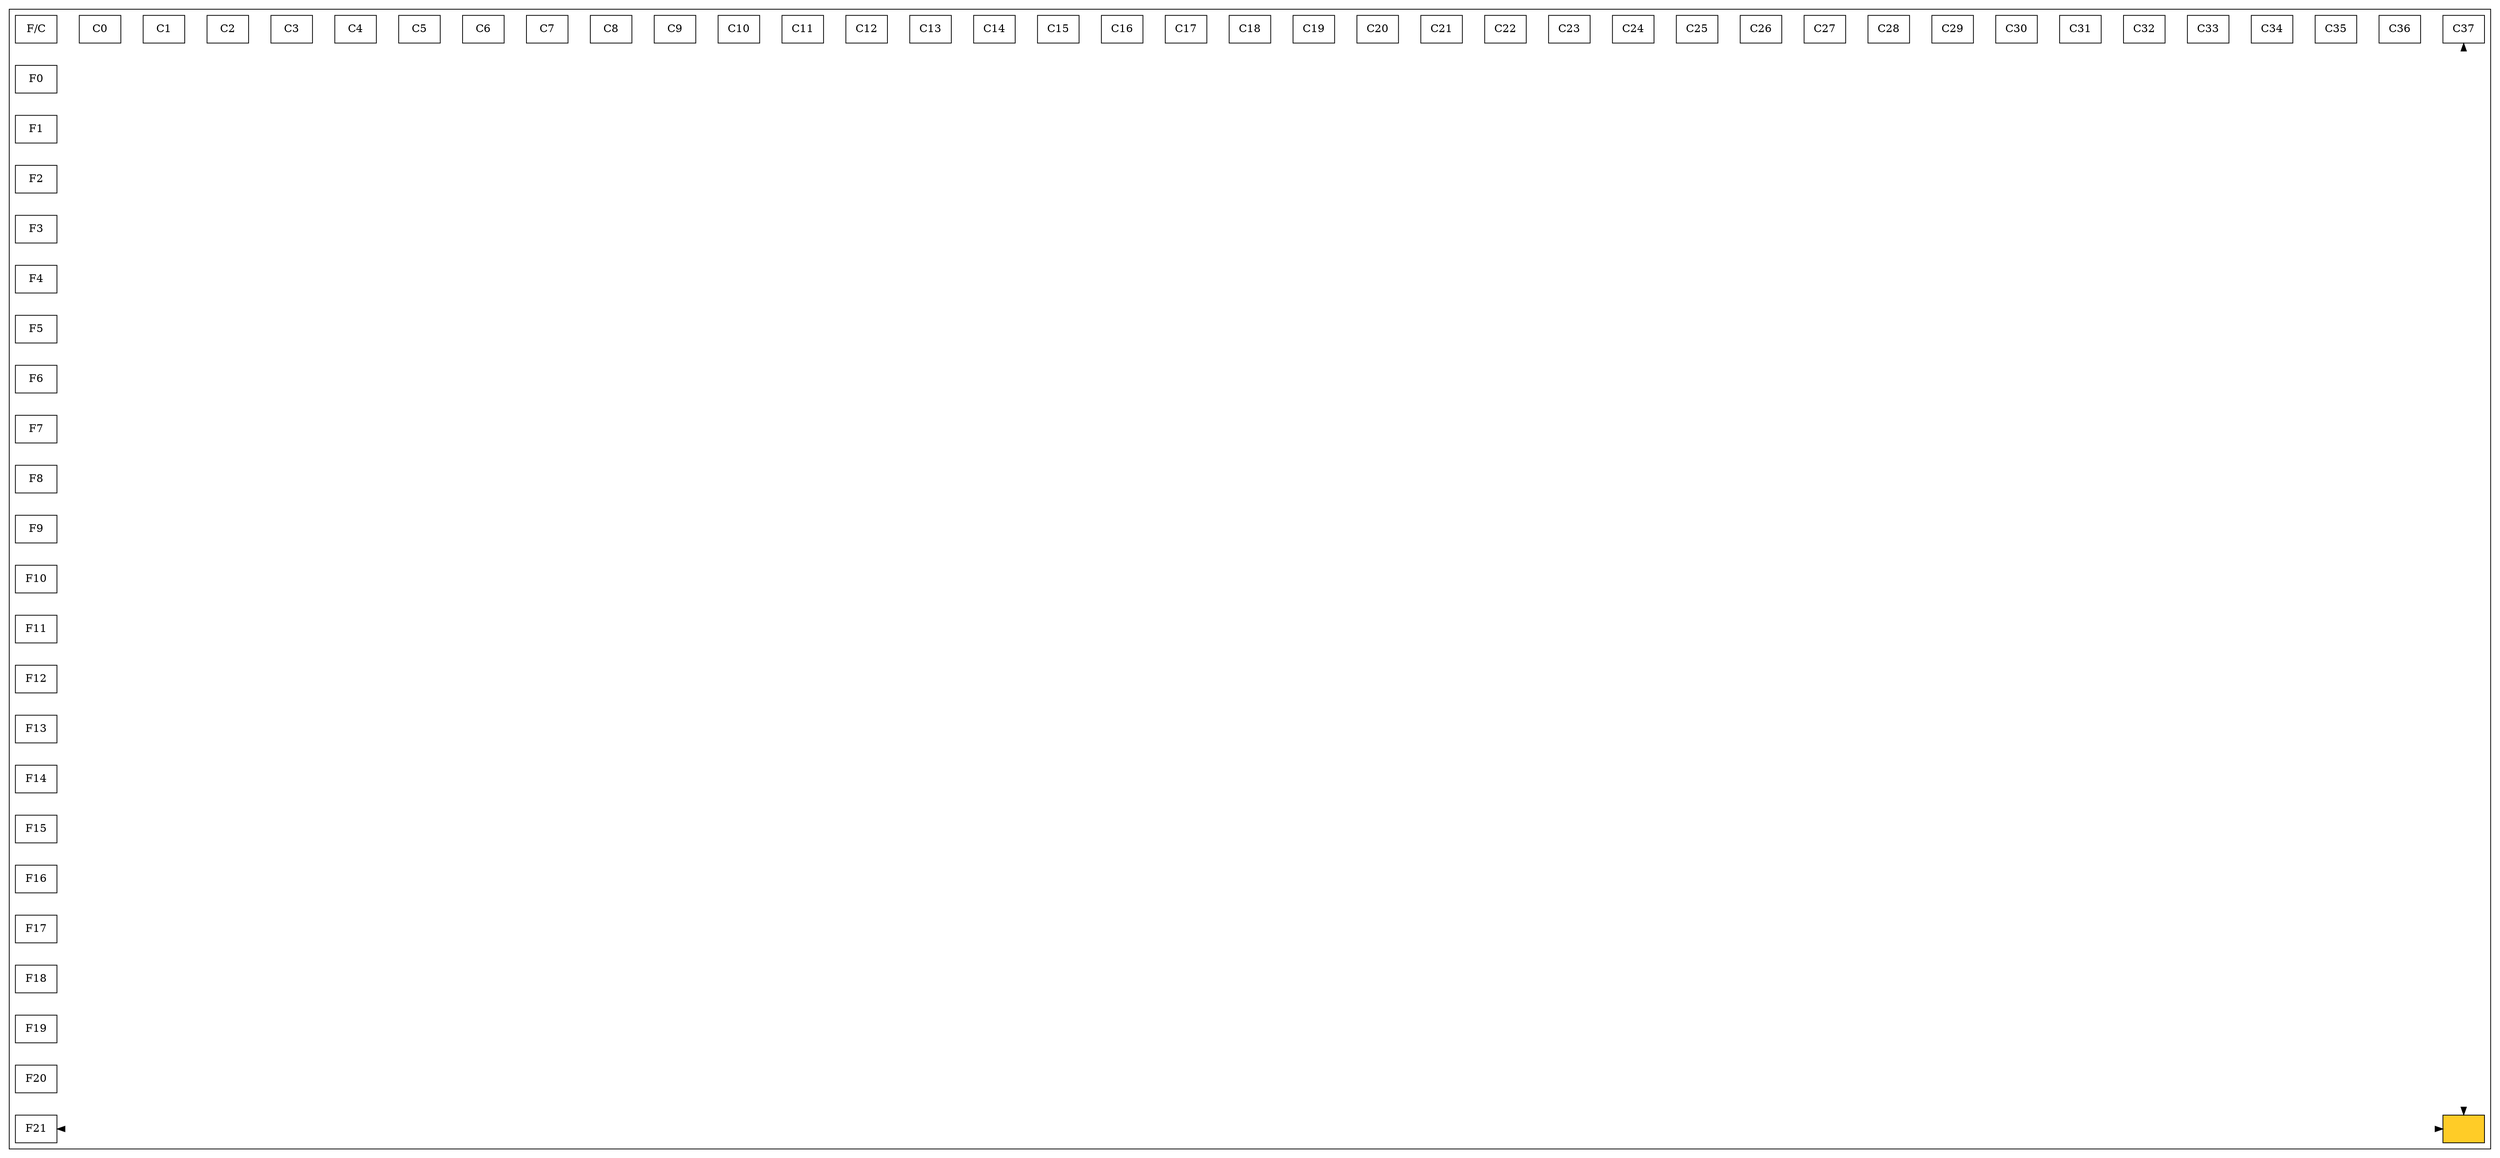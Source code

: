 digraph L{
nodesep=0.4
ranksep=0.4;
node[shape=box fillcolor="#A181FF" style =filled]
subgraph cluster_p{
    edge[style = "bold", dir= "both" style= invisible]
bgcolor = "#FFFFFF"
raiz[label = "F/C" fillcolor="#FFFFFF" group=0]
Columna0[ label="C0" fillcolor="#FFFFFF" group=1 ];
raiz->Columna0[arrowsize=0]
Columna0->Columna1[arrowsize=0]
Columna1[ label="C1" fillcolor="#FFFFFF" group=2 ];
Columna1->Columna2[arrowsize=0]
Columna2[ label="C2" fillcolor="#FFFFFF" group=3 ];
Columna2->Columna3[arrowsize=0]
Columna3[ label="C3" fillcolor="#FFFFFF" group=4 ];
Columna3->Columna4[arrowsize=0]
Columna4[ label="C4" fillcolor="#FFFFFF" group=5 ];
Columna4->Columna5[arrowsize=0]
Columna5[ label="C5" fillcolor="#FFFFFF" group=6 ];
Columna5->Columna6[arrowsize=0]
Columna6[ label="C6" fillcolor="#FFFFFF" group=7 ];
Columna6->Columna7[arrowsize=0]
Columna7[ label="C7" fillcolor="#FFFFFF" group=8 ];
Columna7->Columna8[arrowsize=0]
Columna8[ label="C8" fillcolor="#FFFFFF" group=9 ];
Columna8->Columna9[arrowsize=0]
Columna9[ label="C9" fillcolor="#FFFFFF" group=10 ];
Columna9->Columna10[arrowsize=0]
Columna10[ label="C10" fillcolor="#FFFFFF" group=11 ];
Columna10->Columna11[arrowsize=0]
Columna11[ label="C11" fillcolor="#FFFFFF" group=12 ];
Columna11->Columna12[arrowsize=0]
Columna12[ label="C12" fillcolor="#FFFFFF" group=13 ];
Columna12->Columna13[arrowsize=0]
Columna13[ label="C13" fillcolor="#FFFFFF" group=14 ];
Columna13->Columna14[arrowsize=0]
Columna14[ label="C14" fillcolor="#FFFFFF" group=15 ];
Columna14->Columna15[arrowsize=0]
Columna15[ label="C15" fillcolor="#FFFFFF" group=16 ];
Columna15->Columna16[arrowsize=0]
Columna16[ label="C16" fillcolor="#FFFFFF" group=17 ];
Columna16->Columna17[arrowsize=0]
Columna17[ label="C17" fillcolor="#FFFFFF" group=18 ];
Columna17->Columna18[arrowsize=0]
Columna18[ label="C18" fillcolor="#FFFFFF" group=19 ];
Columna18->Columna19[arrowsize=0]
Columna19[ label="C19" fillcolor="#FFFFFF" group=20 ];
Columna19->Columna20[arrowsize=0]
Columna20[ label="C20" fillcolor="#FFFFFF" group=21 ];
Columna20->Columna21[arrowsize=0]
Columna21[ label="C21" fillcolor="#FFFFFF" group=22 ];
Columna21->Columna22[arrowsize=0]
Columna22[ label="C22" fillcolor="#FFFFFF" group=23 ];
Columna22->Columna23[arrowsize=0]
Columna23[ label="C23" fillcolor="#FFFFFF" group=24 ];
Columna23->Columna24[arrowsize=0]
Columna24[ label="C24" fillcolor="#FFFFFF" group=25 ];
Columna24->Columna25[arrowsize=0]
Columna25[ label="C25" fillcolor="#FFFFFF" group=26 ];
Columna25->Columna26[arrowsize=0]
Columna26[ label="C26" fillcolor="#FFFFFF" group=27 ];
Columna26->Columna27[arrowsize=0]
Columna27[ label="C27" fillcolor="#FFFFFF" group=28 ];
Columna27->Columna28[arrowsize=0]
Columna28[ label="C28" fillcolor="#FFFFFF" group=29 ];
Columna28->Columna29[arrowsize=0]
Columna29[ label="C29" fillcolor="#FFFFFF" group=30 ];
Columna29->Columna30[arrowsize=0]
Columna30[ label="C30" fillcolor="#FFFFFF" group=31 ];
Columna30->Columna31[arrowsize=0]
Columna31[ label="C31" fillcolor="#FFFFFF" group=32 ];
Columna31->Columna32[arrowsize=0]
Columna32[ label="C32" fillcolor="#FFFFFF" group=33 ];
Columna32->Columna33[arrowsize=0]
Columna33[ label="C33" fillcolor="#FFFFFF" group=34 ];
Columna33->Columna34[arrowsize=0]
Columna34[ label="C34" fillcolor="#FFFFFF" group=35 ];
Columna34->Columna35[arrowsize=0]
Columna35[ label="C35" fillcolor="#FFFFFF" group=36 ];
Columna35->Columna36[arrowsize=0]
Columna36[ label="C36" fillcolor="#FFFFFF" group=37 ];
Columna36->Columna37[arrowsize=0]
Columna37[ label="C37" fillcolor="#FFFFFF" group=38 ];
{rank=same;raiz;Columna0;Columna1;Columna2;Columna3;Columna4;Columna5;Columna6;Columna7;Columna8;Columna9;Columna10;Columna11;Columna12;Columna13;Columna14;Columna15;Columna16;Columna17;Columna18;Columna19;Columna20;Columna21;Columna22;Columna23;Columna24;Columna25;Columna26;Columna27;Columna28;Columna29;Columna30;Columna31;Columna32;Columna33;Columna34;Columna35;Columna36;Columna37;}
Fila0[ label="F0" fillcolor="#FFFFFF" group=0 ];
raiz->Fila0[arrowsize=0]
Fila0->Fila1[arrowsize=0]
Fila1[ label="F1" fillcolor="#FFFFFF" group=0 ];
Fila1->Fila2[arrowsize=0]
Fila2[ label="F2" fillcolor="#FFFFFF" group=0 ];
Fila2->Fila3[arrowsize=0]
Fila3[ label="F3" fillcolor="#FFFFFF" group=0 ];
Fila3->Fila4[arrowsize=0]
Fila4[ label="F4" fillcolor="#FFFFFF" group=0 ];
Fila4->Fila5[arrowsize=0]
Fila5[ label="F5" fillcolor="#FFFFFF" group=0 ];
Fila5->Fila6[arrowsize=0]
Fila6[ label="F6" fillcolor="#FFFFFF" group=0 ];
Fila6->Fila7[arrowsize=0]
Fila7[ label="F7" fillcolor="#FFFFFF" group=0 ];
Fila7->Fila8[arrowsize=0]
Fila8[ label="F8" fillcolor="#FFFFFF" group=0 ];
Fila8->Fila9[arrowsize=0]
Fila9[ label="F9" fillcolor="#FFFFFF" group=0 ];
Fila9->Fila10[arrowsize=0]
Fila10[ label="F10" fillcolor="#FFFFFF" group=0 ];
Fila10->Fila11[arrowsize=0]
Fila11[ label="F11" fillcolor="#FFFFFF" group=0 ];
Fila11->Fila12[arrowsize=0]
Fila12[ label="F12" fillcolor="#FFFFFF" group=0 ];
Fila12->Fila13[arrowsize=0]
Fila13[ label="F13" fillcolor="#FFFFFF" group=0 ];
Fila13->Fila14[arrowsize=0]
Fila14[ label="F14" fillcolor="#FFFFFF" group=0 ];
Fila14->Fila15[arrowsize=0]
Fila15[ label="F15" fillcolor="#FFFFFF" group=0 ];
Fila15->Fila16[arrowsize=0]
Fila16[ label="F16" fillcolor="#FFFFFF" group=0 ];
Fila16->Fila17[arrowsize=0]
Fila17[ label="F17" fillcolor="#FFFFFF" group=0 ];
Fila17->Fila18[arrowsize=0]
Fila18[ label="F18" fillcolor="#FFFFFF" group=0 ];
Fila18->Fila19[arrowsize=0]
Fila19[ label="F19" fillcolor="#FFFFFF" group=0 ];
Fila19->Fila20[arrowsize=0]
Fila20[ label="F20" fillcolor="#FFFFFF" group=0 ];
Fila20->Fila21[arrowsize=0]
Fila21[ label="F21" fillcolor="#FFFFFF" group=0 ];


Nodo37_21[label="	" fillcolor="#FFCC27" group=38];
Fila21->Nodo37_21;
Columna37->Nodo37_21;
{rank=same;Fila21;Nodo37_21;}

}}